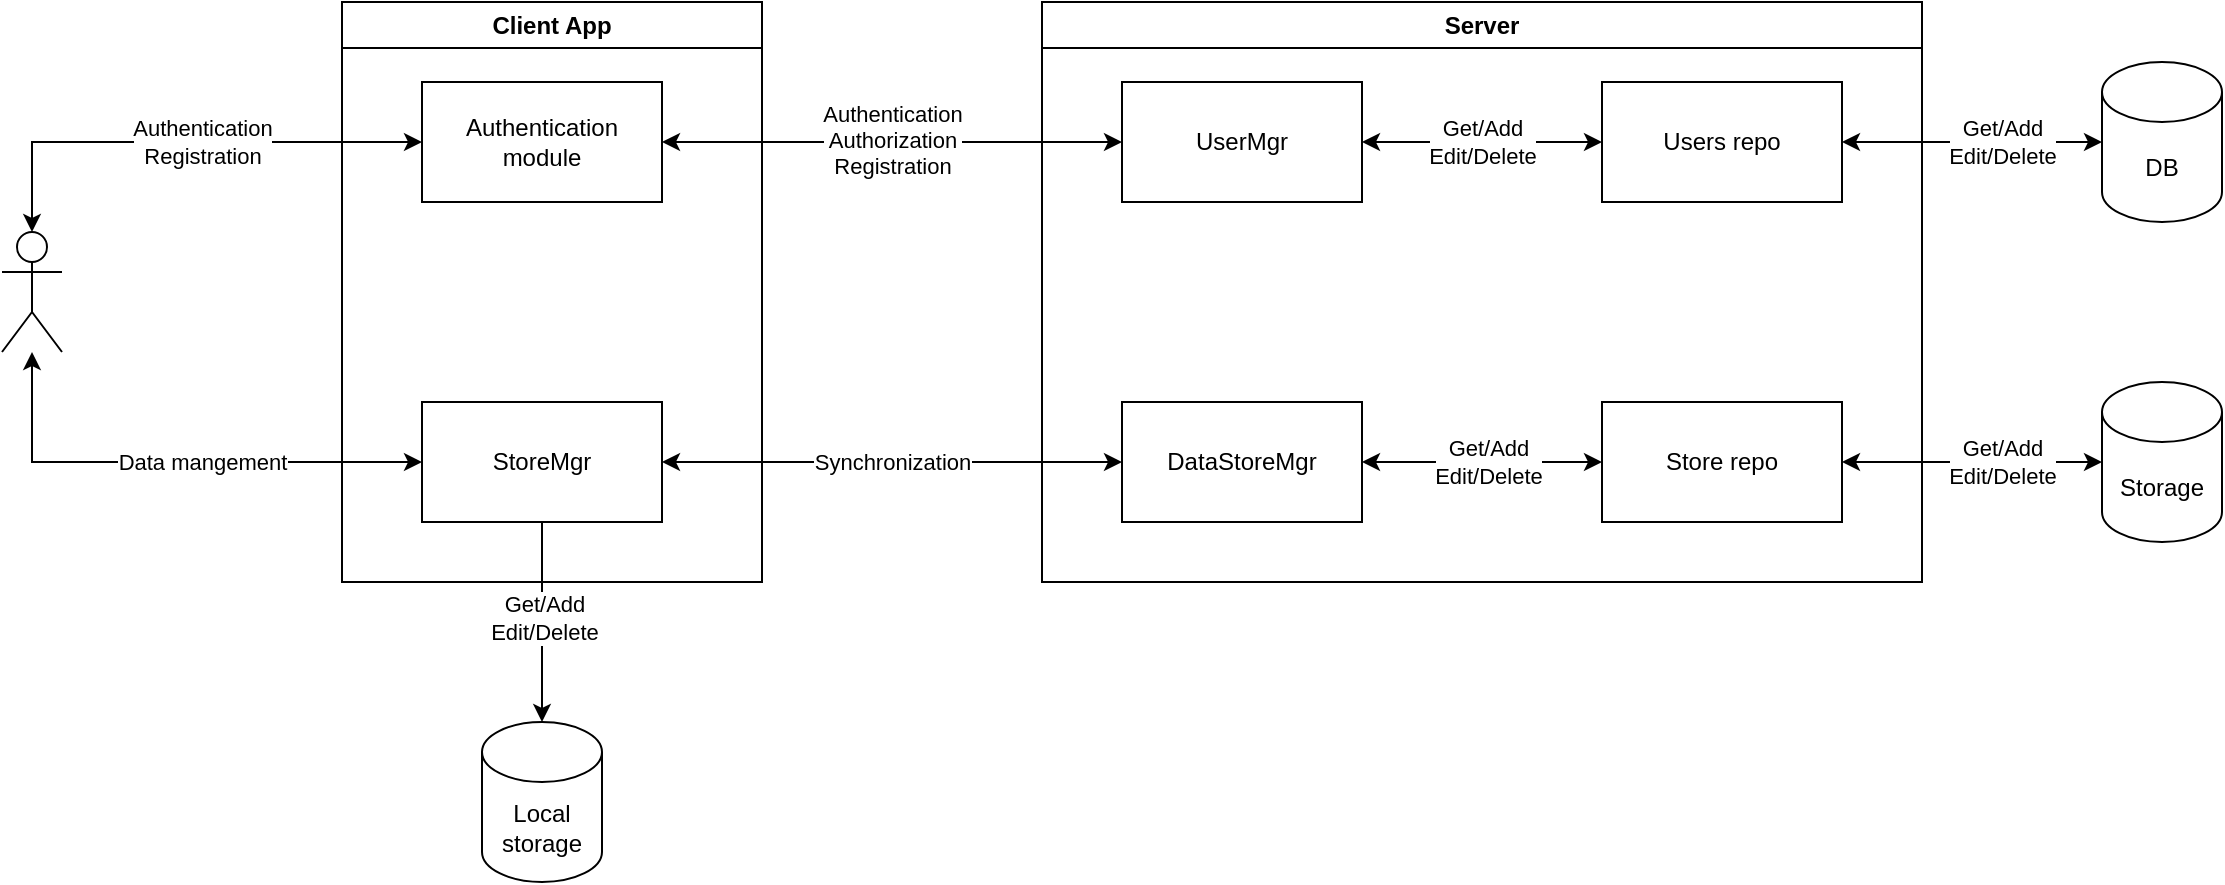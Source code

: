 <mxfile version="24.7.5">
  <diagram name="Страница — 1" id="-DKuedUJqo137lXzZEFg">
    <mxGraphModel dx="2091" dy="965" grid="1" gridSize="10" guides="1" tooltips="1" connect="1" arrows="1" fold="1" page="1" pageScale="1" pageWidth="827" pageHeight="1169" math="0" shadow="0">
      <root>
        <mxCell id="0" />
        <mxCell id="1" parent="0" />
        <mxCell id="cZXyXOD6WyrjaJhZKWRN-4" value="" style="endArrow=classic;html=1;rounded=0;startArrow=classic;startFill=1;" edge="1" parent="1" source="cZXyXOD6WyrjaJhZKWRN-49">
          <mxGeometry width="50" height="50" relative="1" as="geometry">
            <mxPoint x="310" y="590" as="sourcePoint" />
            <mxPoint x="500" y="590" as="targetPoint" />
          </mxGeometry>
        </mxCell>
        <mxCell id="cZXyXOD6WyrjaJhZKWRN-5" value="Authentication&lt;br&gt;Authorization&lt;div&gt;Registration&lt;/div&gt;" style="edgeLabel;html=1;align=center;verticalAlign=middle;resizable=0;points=[];" vertex="1" connectable="0" parent="cZXyXOD6WyrjaJhZKWRN-4">
          <mxGeometry x="-0.274" y="1" relative="1" as="geometry">
            <mxPoint x="31" as="offset" />
          </mxGeometry>
        </mxCell>
        <mxCell id="cZXyXOD6WyrjaJhZKWRN-7" value="DB" style="shape=cylinder3;whiteSpace=wrap;html=1;boundedLbl=1;backgroundOutline=1;size=15;" vertex="1" parent="1">
          <mxGeometry x="990" y="550" width="60" height="80" as="geometry" />
        </mxCell>
        <mxCell id="cZXyXOD6WyrjaJhZKWRN-10" value="" style="endArrow=classic;startArrow=classic;html=1;rounded=0;startFill=1;" edge="1" parent="1" source="cZXyXOD6WyrjaJhZKWRN-41" target="cZXyXOD6WyrjaJhZKWRN-7">
          <mxGeometry width="50" height="50" relative="1" as="geometry">
            <mxPoint x="860" y="590" as="sourcePoint" />
            <mxPoint x="550" y="560" as="targetPoint" />
          </mxGeometry>
        </mxCell>
        <mxCell id="cZXyXOD6WyrjaJhZKWRN-65" value="Get/Add&lt;br&gt;Edit/Delete" style="edgeLabel;html=1;align=center;verticalAlign=middle;resizable=0;points=[];" vertex="1" connectable="0" parent="cZXyXOD6WyrjaJhZKWRN-10">
          <mxGeometry x="0.139" y="-2" relative="1" as="geometry">
            <mxPoint x="6" y="-2" as="offset" />
          </mxGeometry>
        </mxCell>
        <mxCell id="cZXyXOD6WyrjaJhZKWRN-13" value="" style="endArrow=classic;startArrow=classic;html=1;rounded=0;entryX=0;entryY=0.5;entryDx=0;entryDy=0;entryPerimeter=0;startFill=1;" edge="1" parent="1" source="cZXyXOD6WyrjaJhZKWRN-44" target="cZXyXOD6WyrjaJhZKWRN-18">
          <mxGeometry width="50" height="50" relative="1" as="geometry">
            <mxPoint x="860" y="750" as="sourcePoint" />
            <mxPoint x="980" y="750" as="targetPoint" />
          </mxGeometry>
        </mxCell>
        <mxCell id="cZXyXOD6WyrjaJhZKWRN-66" value="Get/Add&lt;br&gt;Edit/Delete" style="edgeLabel;html=1;align=center;verticalAlign=middle;resizable=0;points=[];" vertex="1" connectable="0" parent="cZXyXOD6WyrjaJhZKWRN-13">
          <mxGeometry x="0.049" y="3" relative="1" as="geometry">
            <mxPoint x="12" y="3" as="offset" />
          </mxGeometry>
        </mxCell>
        <mxCell id="cZXyXOD6WyrjaJhZKWRN-18" value="Storage" style="shape=cylinder3;whiteSpace=wrap;html=1;boundedLbl=1;backgroundOutline=1;size=15;" vertex="1" parent="1">
          <mxGeometry x="990" y="710" width="60" height="80" as="geometry" />
        </mxCell>
        <mxCell id="cZXyXOD6WyrjaJhZKWRN-38" value="Client App" style="swimlane;whiteSpace=wrap;html=1;" vertex="1" parent="1">
          <mxGeometry x="110" y="520" width="210" height="290" as="geometry">
            <mxRectangle x="190" y="880" width="70" height="30" as="alternateBounds" />
          </mxGeometry>
        </mxCell>
        <mxCell id="cZXyXOD6WyrjaJhZKWRN-49" value="Authentication module" style="rounded=0;whiteSpace=wrap;html=1;" vertex="1" parent="cZXyXOD6WyrjaJhZKWRN-38">
          <mxGeometry x="40" y="40" width="120" height="60" as="geometry" />
        </mxCell>
        <mxCell id="cZXyXOD6WyrjaJhZKWRN-51" value="StoreMgr" style="rounded=0;whiteSpace=wrap;html=1;" vertex="1" parent="cZXyXOD6WyrjaJhZKWRN-38">
          <mxGeometry x="40" y="200" width="120" height="60" as="geometry" />
        </mxCell>
        <mxCell id="cZXyXOD6WyrjaJhZKWRN-39" value="Server" style="swimlane;whiteSpace=wrap;html=1;" vertex="1" parent="1">
          <mxGeometry x="460" y="520" width="440" height="290" as="geometry">
            <mxRectangle x="480" y="880" width="80" height="30" as="alternateBounds" />
          </mxGeometry>
        </mxCell>
        <mxCell id="cZXyXOD6WyrjaJhZKWRN-40" value="UserMgr" style="rounded=0;whiteSpace=wrap;html=1;" vertex="1" parent="cZXyXOD6WyrjaJhZKWRN-39">
          <mxGeometry x="40" y="40" width="120" height="60" as="geometry" />
        </mxCell>
        <mxCell id="cZXyXOD6WyrjaJhZKWRN-41" value="Users repo" style="rounded=0;whiteSpace=wrap;html=1;" vertex="1" parent="cZXyXOD6WyrjaJhZKWRN-39">
          <mxGeometry x="280" y="40" width="120" height="60" as="geometry" />
        </mxCell>
        <mxCell id="cZXyXOD6WyrjaJhZKWRN-43" value="DataStoreMgr" style="rounded=0;whiteSpace=wrap;html=1;" vertex="1" parent="cZXyXOD6WyrjaJhZKWRN-39">
          <mxGeometry x="40" y="200" width="120" height="60" as="geometry" />
        </mxCell>
        <mxCell id="cZXyXOD6WyrjaJhZKWRN-44" value="Store repo" style="rounded=0;whiteSpace=wrap;html=1;" vertex="1" parent="cZXyXOD6WyrjaJhZKWRN-39">
          <mxGeometry x="280" y="200" width="120" height="60" as="geometry" />
        </mxCell>
        <mxCell id="cZXyXOD6WyrjaJhZKWRN-46" value="Get/Add&lt;br&gt;Edit/Delete" style="endArrow=classic;startArrow=classic;html=1;rounded=0;startFill=1;" edge="1" parent="cZXyXOD6WyrjaJhZKWRN-39" source="cZXyXOD6WyrjaJhZKWRN-40" target="cZXyXOD6WyrjaJhZKWRN-41">
          <mxGeometry width="50" height="50" relative="1" as="geometry">
            <mxPoint x="100" as="sourcePoint" />
            <mxPoint x="150" y="-50" as="targetPoint" />
          </mxGeometry>
        </mxCell>
        <mxCell id="cZXyXOD6WyrjaJhZKWRN-47" value="" style="endArrow=classic;startArrow=classic;html=1;rounded=0;startFill=1;" edge="1" parent="cZXyXOD6WyrjaJhZKWRN-39" source="cZXyXOD6WyrjaJhZKWRN-43" target="cZXyXOD6WyrjaJhZKWRN-44">
          <mxGeometry width="50" height="50" relative="1" as="geometry">
            <mxPoint x="100" as="sourcePoint" />
            <mxPoint x="150" y="-50" as="targetPoint" />
          </mxGeometry>
        </mxCell>
        <mxCell id="cZXyXOD6WyrjaJhZKWRN-48" value="Get/Add&lt;br&gt;Edit/Delete" style="edgeLabel;html=1;align=center;verticalAlign=middle;resizable=0;points=[];" vertex="1" connectable="0" parent="cZXyXOD6WyrjaJhZKWRN-47">
          <mxGeometry x="0.044" relative="1" as="geometry">
            <mxPoint as="offset" />
          </mxGeometry>
        </mxCell>
        <mxCell id="cZXyXOD6WyrjaJhZKWRN-52" value="" style="endArrow=classic;startArrow=classic;html=1;rounded=0;startFill=1;" edge="1" parent="1" source="cZXyXOD6WyrjaJhZKWRN-51" target="cZXyXOD6WyrjaJhZKWRN-43">
          <mxGeometry width="50" height="50" relative="1" as="geometry">
            <mxPoint x="400" y="760" as="sourcePoint" />
            <mxPoint x="450" y="710" as="targetPoint" />
          </mxGeometry>
        </mxCell>
        <mxCell id="cZXyXOD6WyrjaJhZKWRN-53" value="Synchronization" style="edgeLabel;html=1;align=center;verticalAlign=middle;resizable=0;points=[];" vertex="1" connectable="0" parent="cZXyXOD6WyrjaJhZKWRN-52">
          <mxGeometry x="-0.163" y="-2" relative="1" as="geometry">
            <mxPoint x="18" y="-2" as="offset" />
          </mxGeometry>
        </mxCell>
        <mxCell id="cZXyXOD6WyrjaJhZKWRN-56" value="" style="shape=umlActor;verticalLabelPosition=bottom;verticalAlign=top;html=1;outlineConnect=0;" vertex="1" parent="1">
          <mxGeometry x="-60" y="635" width="30" height="60" as="geometry" />
        </mxCell>
        <mxCell id="cZXyXOD6WyrjaJhZKWRN-57" value="" style="endArrow=classic;startArrow=classic;html=1;rounded=0;entryX=0;entryY=0.5;entryDx=0;entryDy=0;startFill=1;" edge="1" parent="1" source="cZXyXOD6WyrjaJhZKWRN-56" target="cZXyXOD6WyrjaJhZKWRN-49">
          <mxGeometry width="50" height="50" relative="1" as="geometry">
            <mxPoint x="560" y="730" as="sourcePoint" />
            <mxPoint x="610" y="680" as="targetPoint" />
            <Array as="points">
              <mxPoint x="-45" y="590" />
            </Array>
          </mxGeometry>
        </mxCell>
        <mxCell id="cZXyXOD6WyrjaJhZKWRN-58" value="Authentication&lt;div&gt;Registration&lt;/div&gt;" style="edgeLabel;html=1;align=center;verticalAlign=middle;resizable=0;points=[];" vertex="1" connectable="0" parent="cZXyXOD6WyrjaJhZKWRN-57">
          <mxGeometry x="0.013" y="-2" relative="1" as="geometry">
            <mxPoint x="8" y="-2" as="offset" />
          </mxGeometry>
        </mxCell>
        <mxCell id="cZXyXOD6WyrjaJhZKWRN-59" value="Local storage" style="shape=cylinder3;whiteSpace=wrap;html=1;boundedLbl=1;backgroundOutline=1;size=15;" vertex="1" parent="1">
          <mxGeometry x="180" y="880" width="60" height="80" as="geometry" />
        </mxCell>
        <mxCell id="cZXyXOD6WyrjaJhZKWRN-60" value="" style="endArrow=classic;html=1;rounded=0;exitX=0.5;exitY=1;exitDx=0;exitDy=0;entryX=0.5;entryY=0;entryDx=0;entryDy=0;entryPerimeter=0;" edge="1" parent="1" source="cZXyXOD6WyrjaJhZKWRN-51" target="cZXyXOD6WyrjaJhZKWRN-59">
          <mxGeometry width="50" height="50" relative="1" as="geometry">
            <mxPoint x="420" y="610" as="sourcePoint" />
            <mxPoint x="470" y="560" as="targetPoint" />
          </mxGeometry>
        </mxCell>
        <mxCell id="cZXyXOD6WyrjaJhZKWRN-61" value="Get/Add&lt;br&gt;Edit/Delete" style="edgeLabel;html=1;align=center;verticalAlign=middle;resizable=0;points=[];" vertex="1" connectable="0" parent="cZXyXOD6WyrjaJhZKWRN-60">
          <mxGeometry x="-0.041" y="1" relative="1" as="geometry">
            <mxPoint as="offset" />
          </mxGeometry>
        </mxCell>
        <mxCell id="cZXyXOD6WyrjaJhZKWRN-62" value="" style="endArrow=classic;html=1;rounded=0;startArrow=classic;startFill=1;" edge="1" parent="1" source="cZXyXOD6WyrjaJhZKWRN-56" target="cZXyXOD6WyrjaJhZKWRN-51">
          <mxGeometry width="50" height="50" relative="1" as="geometry">
            <mxPoint x="460" y="630" as="sourcePoint" />
            <mxPoint x="510" y="580" as="targetPoint" />
            <Array as="points">
              <mxPoint x="-45" y="750" />
            </Array>
          </mxGeometry>
        </mxCell>
        <mxCell id="cZXyXOD6WyrjaJhZKWRN-63" value="Data mangement" style="edgeLabel;html=1;align=center;verticalAlign=middle;resizable=0;points=[];" vertex="1" connectable="0" parent="cZXyXOD6WyrjaJhZKWRN-62">
          <mxGeometry x="0.013" y="-1" relative="1" as="geometry">
            <mxPoint x="13" y="-1" as="offset" />
          </mxGeometry>
        </mxCell>
      </root>
    </mxGraphModel>
  </diagram>
</mxfile>
